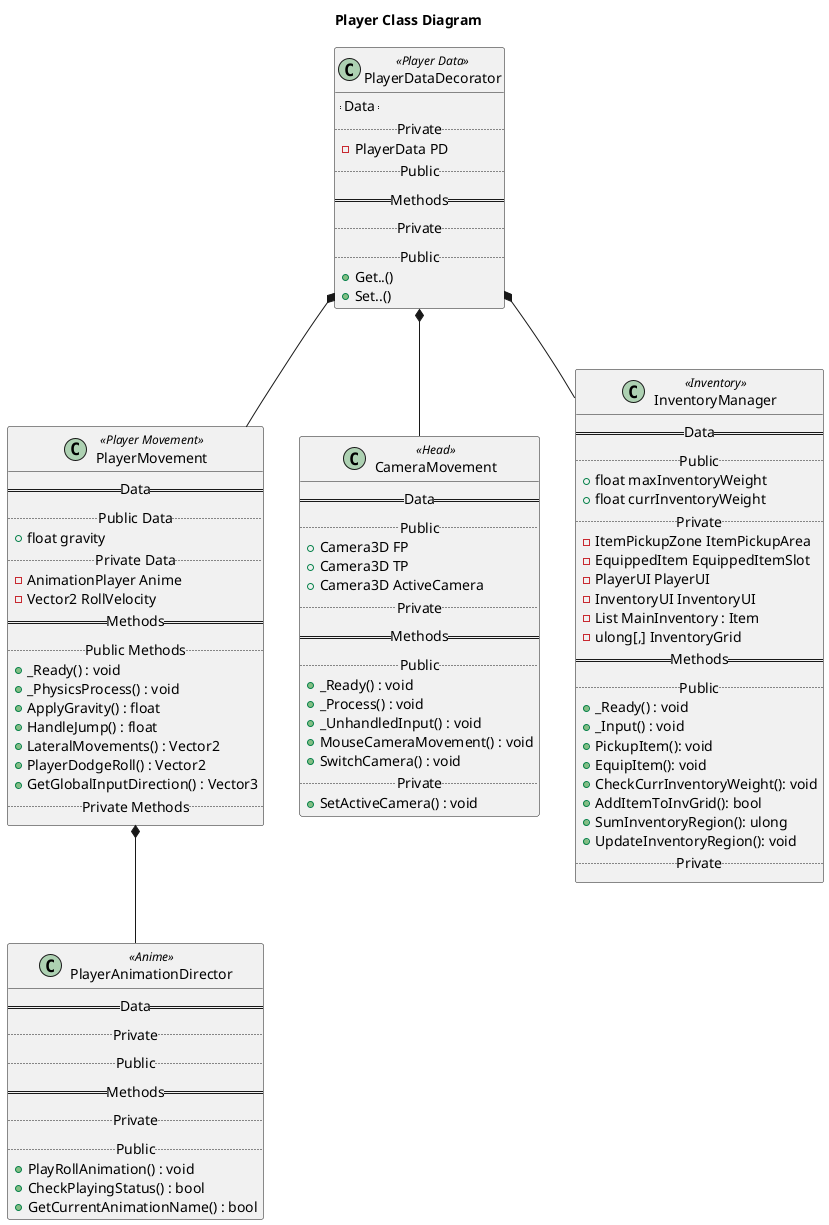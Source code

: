 @startuml Player Class

title Player Class Diagram

class PlayerDataDecorator <<Player Data>>{
    == Data == 
    .. Private ..
    - PlayerData PD
    .. Public ..
    == Methods ==
    .. Private ..
    .. Public ..
    + Get..()
    + Set..()
}

class PlayerMovement <<Player Movement>>{
    == Data ==
    .. Public Data ..
    +float gravity
    .. Private Data ..
    -AnimationPlayer Anime
    -Vector2 RollVelocity
    == Methods ==
    .. Public Methods ..
    +_Ready() : void
    +_PhysicsProcess() : void 
    +ApplyGravity() : float
    +HandleJump() : float
    +LateralMovements() : Vector2
    +PlayerDodgeRoll() : Vector2
    +GetGlobalInputDirection() : Vector3
    .. Private Methods ..
}

class CameraMovement <<Head>>{
    == Data ==
    .. Public ..
    +Camera3D FP
    +Camera3D TP
    +Camera3D ActiveCamera
    .. Private ..
    == Methods ==
    .. Public ..
    +_Ready() : void
    +_Process() : void
    +_UnhandledInput() : void
    +MouseCameraMovement() : void
    +SwitchCamera() : void
    .. Private ..
    +SetActiveCamera() : void
}

class InventoryManager <<Inventory>>{
    == Data ==
    .. Public ..
    +float maxInventoryWeight
    +float currInventoryWeight
    .. Private ..
    -ItemPickupZone ItemPickupArea
    -EquippedItem EquippedItemSlot
    -PlayerUI PlayerUI
    -InventoryUI InventoryUI
    -List MainInventory : Item
    -ulong[,] InventoryGrid
    == Methods ==
    .. Public ..
    +_Ready() : void
    +_Input() : void
    +PickupItem(): void 
    +EquipItem(): void
    +CheckCurrInventoryWeight(): void
    +AddItemToInvGrid(): bool
    +SumInventoryRegion(): ulong
    +UpdateInventoryRegion(): void
    .. Private ..
}

class PlayerAnimationDirector <<Anime>> {
    == Data ==
    .. Private ..
    .. Public ..
    == Methods ==
    .. Private ..
    .. Public ..
    + PlayRollAnimation() : void
    + CheckPlayingStatus() : bool
    + GetCurrentAnimationName() : bool
}

PlayerDataDecorator *-- PlayerMovement
PlayerDataDecorator *-- CameraMovement
PlayerDataDecorator *-- InventoryManager
PlayerMovement *-- PlayerAnimationDirector

@enduml